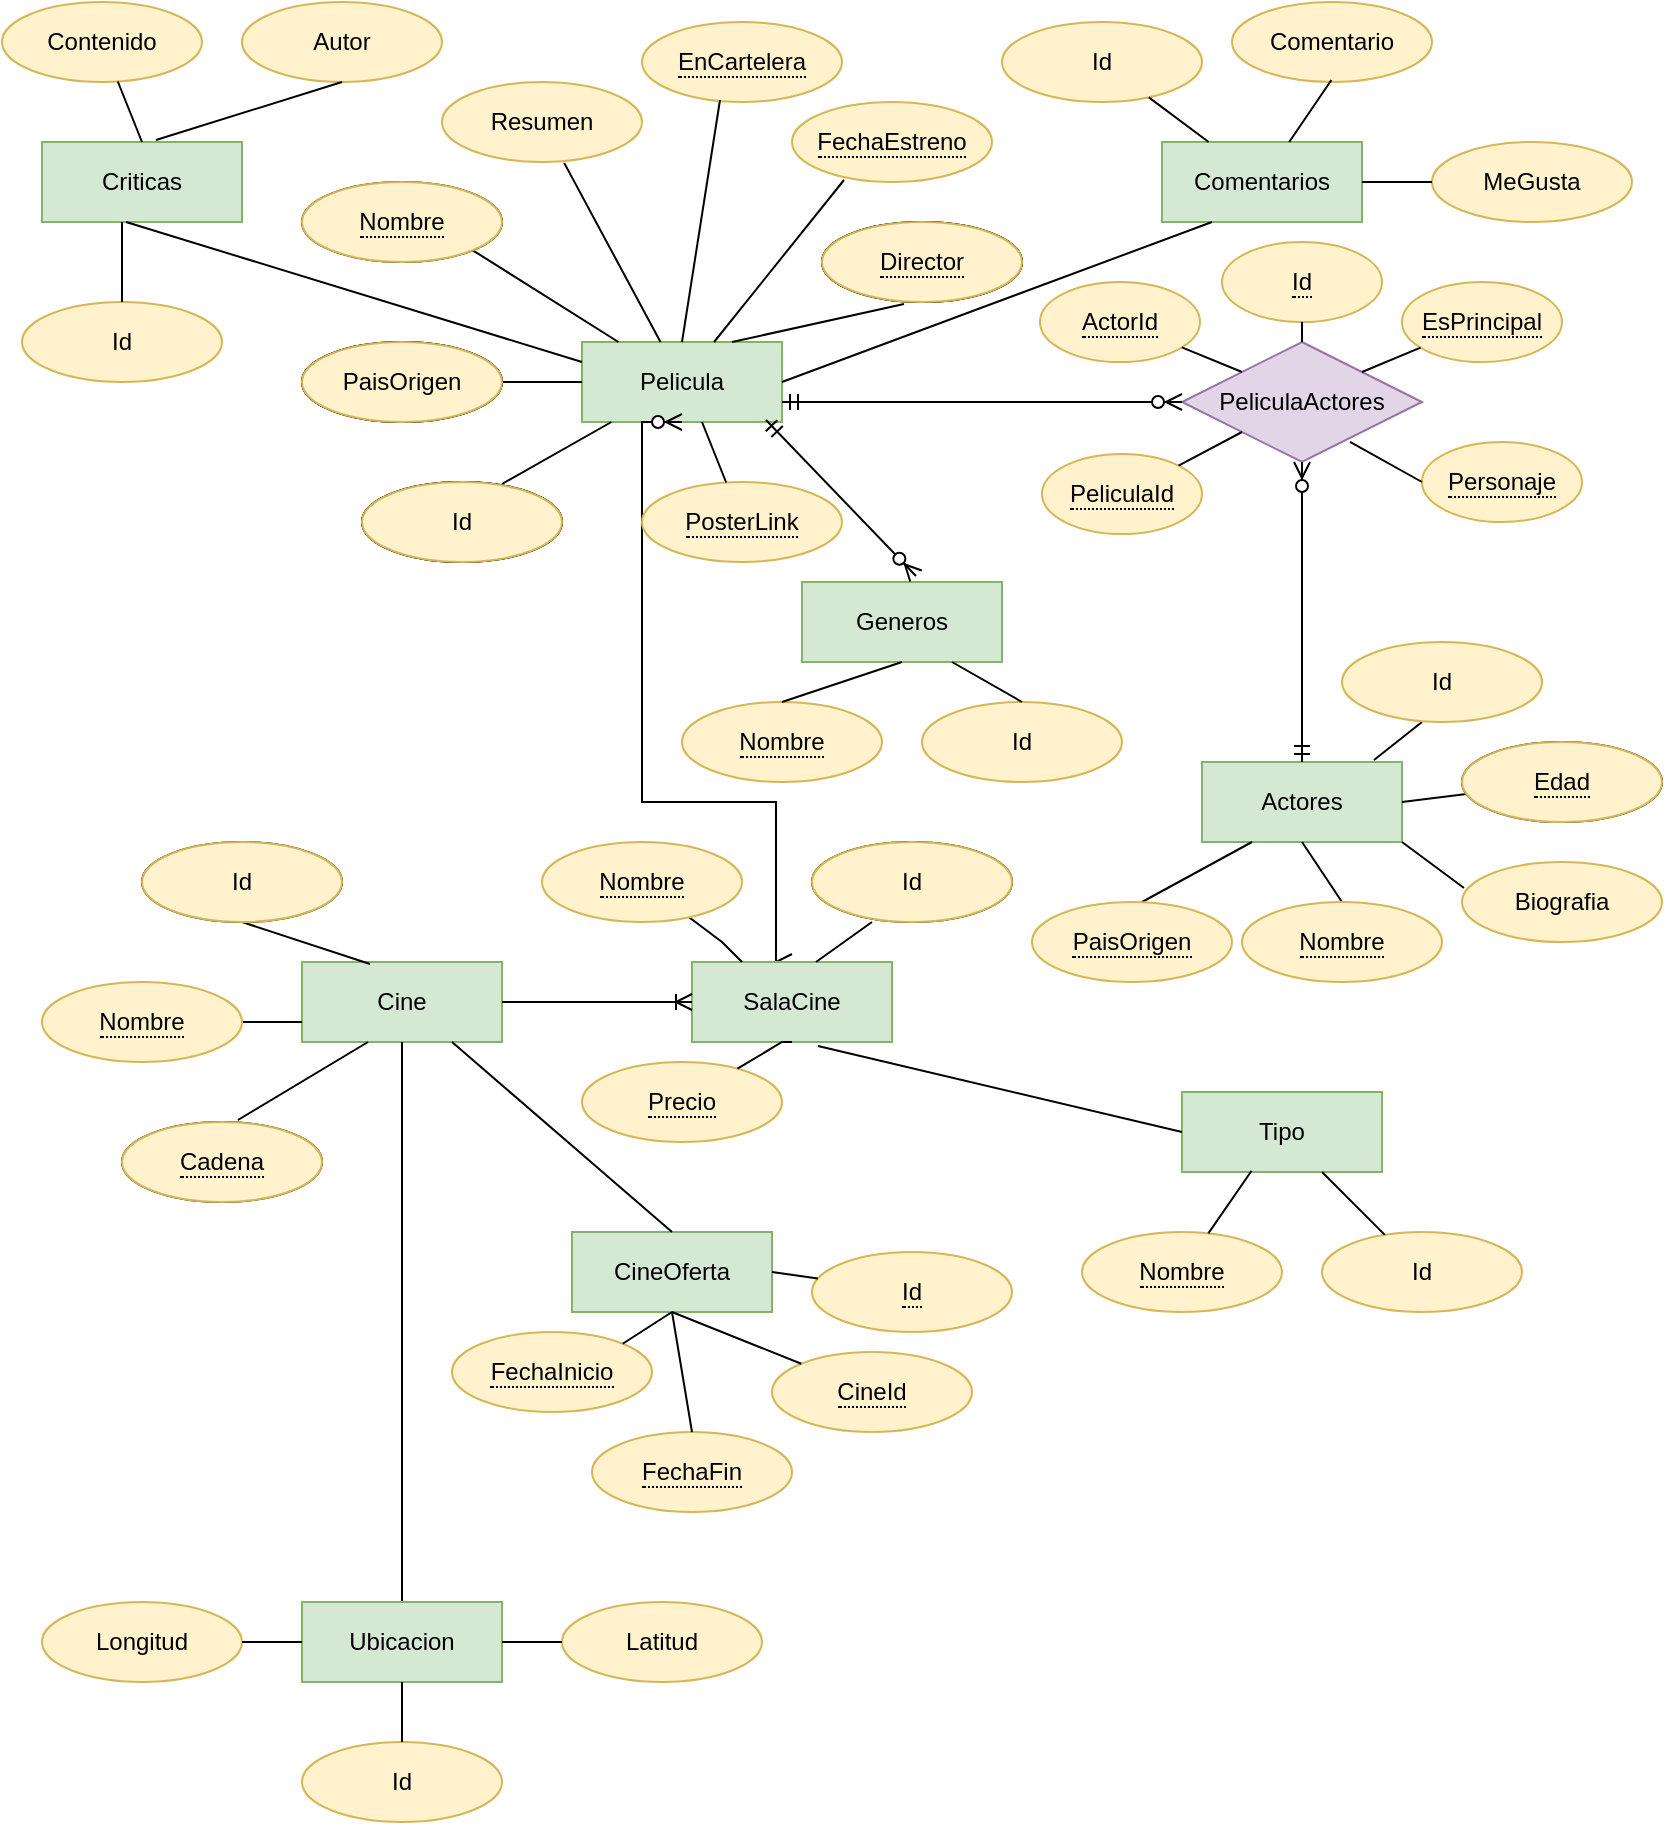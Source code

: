 <mxfile version="20.8.20" type="github">
  <diagram id="R2lEEEUBdFMjLlhIrx00" name="Page-1">
    <mxGraphModel dx="1057" dy="492" grid="1" gridSize="10" guides="1" tooltips="1" connect="1" arrows="1" fold="1" page="1" pageScale="1" pageWidth="850" pageHeight="1100" math="0" shadow="0" extFonts="Permanent Marker^https://fonts.googleapis.com/css?family=Permanent+Marker">
      <root>
        <mxCell id="0" />
        <mxCell id="1" parent="0" />
        <mxCell id="tJHlunaHGwE3_z8lCXSF-1" value="Pelicula" style="whiteSpace=wrap;html=1;align=center;fillColor=#d5e8d4;strokeColor=#82b366;" parent="1" vertex="1">
          <mxGeometry x="290" y="230" width="100" height="40" as="geometry" />
        </mxCell>
        <mxCell id="tJHlunaHGwE3_z8lCXSF-5" value="" style="endArrow=none;html=1;rounded=0;exitX=1;exitY=1;exitDx=0;exitDy=0;" parent="1" source="tJHlunaHGwE3_z8lCXSF-91" target="tJHlunaHGwE3_z8lCXSF-1" edge="1">
          <mxGeometry relative="1" as="geometry">
            <mxPoint x="270" y="190.0" as="sourcePoint" />
            <mxPoint x="610" y="280" as="targetPoint" />
          </mxGeometry>
        </mxCell>
        <mxCell id="tJHlunaHGwE3_z8lCXSF-7" value="" style="endArrow=none;html=1;rounded=0;exitX=0.26;exitY=0.975;exitDx=0;exitDy=0;exitPerimeter=0;" parent="1" source="tJHlunaHGwE3_z8lCXSF-92" target="tJHlunaHGwE3_z8lCXSF-1" edge="1">
          <mxGeometry relative="1" as="geometry">
            <mxPoint x="371" y="174" as="sourcePoint" />
            <mxPoint x="610" y="280" as="targetPoint" />
          </mxGeometry>
        </mxCell>
        <mxCell id="tJHlunaHGwE3_z8lCXSF-8" value="&lt;span style=&quot;border-bottom: 1px dotted&quot;&gt;Director&lt;/span&gt;" style="ellipse;whiteSpace=wrap;html=1;align=center;" parent="1" vertex="1">
          <mxGeometry x="410" y="170" width="100" height="40" as="geometry" />
        </mxCell>
        <mxCell id="tJHlunaHGwE3_z8lCXSF-9" value="" style="endArrow=none;html=1;rounded=0;exitX=0.41;exitY=1.025;exitDx=0;exitDy=0;exitPerimeter=0;entryX=0.75;entryY=0;entryDx=0;entryDy=0;" parent="1" source="tJHlunaHGwE3_z8lCXSF-8" target="tJHlunaHGwE3_z8lCXSF-1" edge="1">
          <mxGeometry relative="1" as="geometry">
            <mxPoint x="450" y="280" as="sourcePoint" />
            <mxPoint x="610" y="280" as="targetPoint" />
          </mxGeometry>
        </mxCell>
        <mxCell id="tJHlunaHGwE3_z8lCXSF-11" value="Actores" style="whiteSpace=wrap;html=1;align=center;fillColor=#d5e8d4;strokeColor=#82b366;" parent="1" vertex="1">
          <mxGeometry x="600" y="440" width="100" height="40" as="geometry" />
        </mxCell>
        <mxCell id="tJHlunaHGwE3_z8lCXSF-14" value="&lt;span style=&quot;border-bottom: 1px dotted&quot;&gt;Edad&lt;/span&gt;" style="ellipse;whiteSpace=wrap;html=1;align=center;" parent="1" vertex="1">
          <mxGeometry x="730" y="430" width="100" height="40" as="geometry" />
        </mxCell>
        <mxCell id="tJHlunaHGwE3_z8lCXSF-16" value="" style="endArrow=none;html=1;rounded=0;entryX=0.25;entryY=1;entryDx=0;entryDy=0;" parent="1" target="tJHlunaHGwE3_z8lCXSF-11" edge="1">
          <mxGeometry relative="1" as="geometry">
            <mxPoint x="570" y="510" as="sourcePoint" />
            <mxPoint x="660" y="440" as="targetPoint" />
          </mxGeometry>
        </mxCell>
        <mxCell id="tJHlunaHGwE3_z8lCXSF-17" value="" style="endArrow=none;html=1;rounded=0;exitX=1;exitY=0.5;exitDx=0;exitDy=0;" parent="1" source="tJHlunaHGwE3_z8lCXSF-11" target="tJHlunaHGwE3_z8lCXSF-97" edge="1">
          <mxGeometry relative="1" as="geometry">
            <mxPoint x="500" y="440" as="sourcePoint" />
            <mxPoint x="730" y="460" as="targetPoint" />
          </mxGeometry>
        </mxCell>
        <mxCell id="tJHlunaHGwE3_z8lCXSF-18" value="" style="endArrow=none;html=1;rounded=0;entryX=0.5;entryY=1;entryDx=0;entryDy=0;exitX=0.5;exitY=0;exitDx=0;exitDy=0;" parent="1" source="tJHlunaHGwE3_z8lCXSF-98" target="tJHlunaHGwE3_z8lCXSF-11" edge="1">
          <mxGeometry relative="1" as="geometry">
            <mxPoint x="670" y="510" as="sourcePoint" />
            <mxPoint x="660" y="440" as="targetPoint" />
          </mxGeometry>
        </mxCell>
        <mxCell id="tJHlunaHGwE3_z8lCXSF-19" value="PaisOrigen" style="ellipse;whiteSpace=wrap;html=1;align=center;" parent="1" vertex="1">
          <mxGeometry x="150" y="230" width="100" height="40" as="geometry" />
        </mxCell>
        <mxCell id="tJHlunaHGwE3_z8lCXSF-22" value="" style="endArrow=none;html=1;rounded=0;entryX=0;entryY=0.5;entryDx=0;entryDy=0;exitX=1;exitY=0.5;exitDx=0;exitDy=0;" parent="1" source="tJHlunaHGwE3_z8lCXSF-19" target="tJHlunaHGwE3_z8lCXSF-1" edge="1">
          <mxGeometry relative="1" as="geometry">
            <mxPoint x="450" y="280" as="sourcePoint" />
            <mxPoint x="610" y="280" as="targetPoint" />
          </mxGeometry>
        </mxCell>
        <mxCell id="tJHlunaHGwE3_z8lCXSF-23" value="Cine" style="whiteSpace=wrap;html=1;align=center;fillColor=#d5e8d4;strokeColor=#82b366;" parent="1" vertex="1">
          <mxGeometry x="150" y="540" width="100" height="40" as="geometry" />
        </mxCell>
        <mxCell id="tJHlunaHGwE3_z8lCXSF-24" value="" style="fontSize=12;html=1;endArrow=ERoneToMany;startArrow=ERzeroToMany;rounded=0;entryX=0.5;entryY=0;entryDx=0;entryDy=0;exitX=0.5;exitY=1;exitDx=0;exitDy=0;edgeStyle=orthogonalEdgeStyle;" parent="1" source="tJHlunaHGwE3_z8lCXSF-1" target="tJHlunaHGwE3_z8lCXSF-58" edge="1">
          <mxGeometry width="100" height="100" relative="1" as="geometry">
            <mxPoint x="400" y="270" as="sourcePoint" />
            <mxPoint x="560" y="310" as="targetPoint" />
            <Array as="points">
              <mxPoint x="320" y="270" />
              <mxPoint x="320" y="460" />
              <mxPoint x="387" y="460" />
            </Array>
          </mxGeometry>
        </mxCell>
        <mxCell id="tJHlunaHGwE3_z8lCXSF-25" value="&lt;span style=&quot;border-bottom: 1px dotted&quot;&gt;Nombre&lt;/span&gt;" style="ellipse;whiteSpace=wrap;html=1;align=center;fillColor=#fff2cc;strokeColor=#d6b656;" parent="1" vertex="1">
          <mxGeometry x="340" y="410" width="100" height="40" as="geometry" />
        </mxCell>
        <mxCell id="tJHlunaHGwE3_z8lCXSF-26" value="Generos" style="whiteSpace=wrap;html=1;align=center;fillColor=#d5e8d4;strokeColor=#82b366;" parent="1" vertex="1">
          <mxGeometry x="400" y="350" width="100" height="40" as="geometry" />
        </mxCell>
        <mxCell id="tJHlunaHGwE3_z8lCXSF-31" value="" style="endArrow=none;html=1;rounded=0;entryX=0.5;entryY=1;entryDx=0;entryDy=0;exitX=0.5;exitY=0;exitDx=0;exitDy=0;" parent="1" source="tJHlunaHGwE3_z8lCXSF-25" target="tJHlunaHGwE3_z8lCXSF-26" edge="1">
          <mxGeometry relative="1" as="geometry">
            <mxPoint x="475" y="430" as="sourcePoint" />
            <mxPoint x="635" y="430" as="targetPoint" />
          </mxGeometry>
        </mxCell>
        <mxCell id="tJHlunaHGwE3_z8lCXSF-37" value="Id" style="ellipse;whiteSpace=wrap;html=1;align=center;" parent="1" vertex="1">
          <mxGeometry x="180" y="300" width="100" height="40" as="geometry" />
        </mxCell>
        <mxCell id="tJHlunaHGwE3_z8lCXSF-43" value="" style="endArrow=none;html=1;rounded=0;exitX=0.7;exitY=0.025;exitDx=0;exitDy=0;exitPerimeter=0;" parent="1" source="tJHlunaHGwE3_z8lCXSF-37" target="tJHlunaHGwE3_z8lCXSF-1" edge="1">
          <mxGeometry relative="1" as="geometry">
            <mxPoint x="290" y="260" as="sourcePoint" />
            <mxPoint x="450" y="260" as="targetPoint" />
          </mxGeometry>
        </mxCell>
        <mxCell id="tJHlunaHGwE3_z8lCXSF-45" value="" style="endArrow=none;html=1;rounded=0;exitX=0.86;exitY=-0.025;exitDx=0;exitDy=0;exitPerimeter=0;" parent="1" source="tJHlunaHGwE3_z8lCXSF-11" edge="1">
          <mxGeometry relative="1" as="geometry">
            <mxPoint x="340" y="520" as="sourcePoint" />
            <mxPoint x="710" y="420" as="targetPoint" />
          </mxGeometry>
        </mxCell>
        <mxCell id="tJHlunaHGwE3_z8lCXSF-46" value="Id" style="ellipse;whiteSpace=wrap;html=1;align=center;fillColor=#fff2cc;strokeColor=#d6b656;" parent="1" vertex="1">
          <mxGeometry x="460" y="410" width="100" height="40" as="geometry" />
        </mxCell>
        <mxCell id="tJHlunaHGwE3_z8lCXSF-47" value="" style="endArrow=none;html=1;rounded=0;entryX=0.75;entryY=1;entryDx=0;entryDy=0;exitX=0.5;exitY=0;exitDx=0;exitDy=0;" parent="1" source="tJHlunaHGwE3_z8lCXSF-46" target="tJHlunaHGwE3_z8lCXSF-26" edge="1">
          <mxGeometry relative="1" as="geometry">
            <mxPoint x="570" y="540" as="sourcePoint" />
            <mxPoint x="615" y="510" as="targetPoint" />
          </mxGeometry>
        </mxCell>
        <mxCell id="tJHlunaHGwE3_z8lCXSF-48" value="Id" style="ellipse;whiteSpace=wrap;html=1;align=center;" parent="1" vertex="1">
          <mxGeometry x="70" y="480" width="100" height="40" as="geometry" />
        </mxCell>
        <mxCell id="tJHlunaHGwE3_z8lCXSF-49" value="" style="endArrow=none;html=1;rounded=0;exitX=0.5;exitY=1;exitDx=0;exitDy=0;entryX=0.34;entryY=0.025;entryDx=0;entryDy=0;entryPerimeter=0;" parent="1" source="tJHlunaHGwE3_z8lCXSF-48" target="tJHlunaHGwE3_z8lCXSF-23" edge="1">
          <mxGeometry relative="1" as="geometry">
            <mxPoint x="80" y="570" as="sourcePoint" />
            <mxPoint x="240" y="570" as="targetPoint" />
          </mxGeometry>
        </mxCell>
        <mxCell id="tJHlunaHGwE3_z8lCXSF-51" value="" style="endArrow=none;html=1;rounded=0;exitX=1;exitY=0.5;exitDx=0;exitDy=0;entryX=0;entryY=0.75;entryDx=0;entryDy=0;" parent="1" source="tJHlunaHGwE3_z8lCXSF-103" target="tJHlunaHGwE3_z8lCXSF-23" edge="1">
          <mxGeometry relative="1" as="geometry">
            <mxPoint x="120" y="570" as="sourcePoint" />
            <mxPoint x="194" y="551" as="targetPoint" />
          </mxGeometry>
        </mxCell>
        <mxCell id="tJHlunaHGwE3_z8lCXSF-52" value="&lt;span style=&quot;border-bottom: 1px dotted&quot;&gt;Cadena&lt;/span&gt;" style="ellipse;whiteSpace=wrap;html=1;align=center;" parent="1" vertex="1">
          <mxGeometry x="60" y="620" width="100" height="40" as="geometry" />
        </mxCell>
        <mxCell id="tJHlunaHGwE3_z8lCXSF-53" value="" style="endArrow=none;html=1;rounded=0;exitX=0.58;exitY=-0.025;exitDx=0;exitDy=0;entryX=0.33;entryY=1;entryDx=0;entryDy=0;entryPerimeter=0;exitPerimeter=0;" parent="1" source="tJHlunaHGwE3_z8lCXSF-52" target="tJHlunaHGwE3_z8lCXSF-23" edge="1">
          <mxGeometry relative="1" as="geometry">
            <mxPoint x="130" y="580" as="sourcePoint" />
            <mxPoint x="160" y="580" as="targetPoint" />
          </mxGeometry>
        </mxCell>
        <mxCell id="tJHlunaHGwE3_z8lCXSF-57" value="" style="endArrow=none;html=1;rounded=0;" parent="1" source="tJHlunaHGwE3_z8lCXSF-66" target="tJHlunaHGwE3_z8lCXSF-23" edge="1">
          <mxGeometry relative="1" as="geometry">
            <mxPoint x="228.334" y="510.011" as="sourcePoint" />
            <mxPoint x="193" y="480" as="targetPoint" />
          </mxGeometry>
        </mxCell>
        <mxCell id="tJHlunaHGwE3_z8lCXSF-58" value="SalaCine" style="whiteSpace=wrap;html=1;align=center;fillColor=#d5e8d4;strokeColor=#82b366;" parent="1" vertex="1">
          <mxGeometry x="345" y="540" width="100" height="40" as="geometry" />
        </mxCell>
        <mxCell id="tJHlunaHGwE3_z8lCXSF-59" value="" style="edgeStyle=entityRelationEdgeStyle;fontSize=12;html=1;endArrow=ERoneToMany;rounded=0;exitX=1;exitY=0.5;exitDx=0;exitDy=0;entryX=0;entryY=0.5;entryDx=0;entryDy=0;" parent="1" source="tJHlunaHGwE3_z8lCXSF-23" target="tJHlunaHGwE3_z8lCXSF-58" edge="1">
          <mxGeometry width="100" height="100" relative="1" as="geometry">
            <mxPoint x="350" y="510" as="sourcePoint" />
            <mxPoint x="450" y="410" as="targetPoint" />
          </mxGeometry>
        </mxCell>
        <mxCell id="tJHlunaHGwE3_z8lCXSF-61" value="Id" style="ellipse;whiteSpace=wrap;html=1;align=center;" parent="1" vertex="1">
          <mxGeometry x="405" y="480" width="100" height="40" as="geometry" />
        </mxCell>
        <mxCell id="tJHlunaHGwE3_z8lCXSF-63" value="" style="endArrow=none;html=1;rounded=0;entryX=0.25;entryY=0;entryDx=0;entryDy=0;" parent="1" source="tJHlunaHGwE3_z8lCXSF-101" target="tJHlunaHGwE3_z8lCXSF-58" edge="1">
          <mxGeometry relative="1" as="geometry">
            <mxPoint x="345" y="510" as="sourcePoint" />
            <mxPoint x="189" y="551" as="targetPoint" />
            <Array as="points">
              <mxPoint x="360" y="530" />
            </Array>
          </mxGeometry>
        </mxCell>
        <mxCell id="tJHlunaHGwE3_z8lCXSF-64" value="" style="endArrow=none;html=1;rounded=0;entryX=0.62;entryY=0;entryDx=0;entryDy=0;entryPerimeter=0;" parent="1" target="tJHlunaHGwE3_z8lCXSF-58" edge="1">
          <mxGeometry relative="1" as="geometry">
            <mxPoint x="435" y="520" as="sourcePoint" />
            <mxPoint x="380" y="550" as="targetPoint" />
          </mxGeometry>
        </mxCell>
        <mxCell id="tJHlunaHGwE3_z8lCXSF-66" value="Ubicacion" style="whiteSpace=wrap;html=1;align=center;fillColor=#d5e8d4;strokeColor=#82b366;" parent="1" vertex="1">
          <mxGeometry x="150" y="860" width="100" height="40" as="geometry" />
        </mxCell>
        <mxCell id="tJHlunaHGwE3_z8lCXSF-77" value="Latitud" style="ellipse;whiteSpace=wrap;html=1;align=center;fillColor=#fff2cc;strokeColor=#d6b656;" parent="1" vertex="1">
          <mxGeometry x="280" y="860" width="100" height="40" as="geometry" />
        </mxCell>
        <mxCell id="tJHlunaHGwE3_z8lCXSF-78" value="" style="endArrow=none;html=1;rounded=0;exitX=1;exitY=0.5;exitDx=0;exitDy=0;" parent="1" source="tJHlunaHGwE3_z8lCXSF-66" target="tJHlunaHGwE3_z8lCXSF-77" edge="1">
          <mxGeometry relative="1" as="geometry">
            <mxPoint x="226" y="910" as="sourcePoint" />
            <mxPoint x="277.84" y="934.686" as="targetPoint" />
          </mxGeometry>
        </mxCell>
        <mxCell id="tJHlunaHGwE3_z8lCXSF-83" value="&lt;span style=&quot;border-bottom: 1px dotted&quot;&gt;Nombre&lt;/span&gt;" style="ellipse;whiteSpace=wrap;html=1;align=center;" parent="1" vertex="1">
          <mxGeometry x="150" y="150" width="100" height="40" as="geometry" />
        </mxCell>
        <mxCell id="tJHlunaHGwE3_z8lCXSF-87" value="PaisOrigen" style="ellipse;whiteSpace=wrap;html=1;align=center;" parent="1" vertex="1">
          <mxGeometry x="150" y="230" width="100" height="40" as="geometry" />
        </mxCell>
        <mxCell id="tJHlunaHGwE3_z8lCXSF-88" value="Id" style="ellipse;whiteSpace=wrap;html=1;align=center;" parent="1" vertex="1">
          <mxGeometry x="180" y="300" width="100" height="40" as="geometry" />
        </mxCell>
        <mxCell id="tJHlunaHGwE3_z8lCXSF-89" value="&lt;span style=&quot;border-bottom: 1px dotted&quot;&gt;Director&lt;/span&gt;" style="ellipse;whiteSpace=wrap;html=1;align=center;" parent="1" vertex="1">
          <mxGeometry x="410" y="170" width="100" height="40" as="geometry" />
        </mxCell>
        <mxCell id="tJHlunaHGwE3_z8lCXSF-91" value="&lt;span style=&quot;border-bottom: 1px dotted&quot;&gt;Nombre&lt;/span&gt;" style="ellipse;whiteSpace=wrap;html=1;align=center;fillColor=#fff2cc;strokeColor=#d6b656;" parent="1" vertex="1">
          <mxGeometry x="150" y="150" width="100" height="40" as="geometry" />
        </mxCell>
        <mxCell id="tJHlunaHGwE3_z8lCXSF-92" value="&lt;span style=&quot;border-bottom: 1px dotted&quot;&gt;FechaEstreno&lt;/span&gt;" style="ellipse;whiteSpace=wrap;html=1;align=center;fillColor=#fff2cc;strokeColor=#d6b656;" parent="1" vertex="1">
          <mxGeometry x="395" y="110" width="100" height="40" as="geometry" />
        </mxCell>
        <mxCell id="tJHlunaHGwE3_z8lCXSF-93" value="PaisOrigen" style="ellipse;whiteSpace=wrap;html=1;align=center;fillColor=#fff2cc;strokeColor=#d6b656;" parent="1" vertex="1">
          <mxGeometry x="150" y="230" width="100" height="40" as="geometry" />
        </mxCell>
        <mxCell id="tJHlunaHGwE3_z8lCXSF-94" value="Id" style="ellipse;whiteSpace=wrap;html=1;align=center;fillColor=#fff2cc;strokeColor=#d6b656;" parent="1" vertex="1">
          <mxGeometry x="180" y="300" width="100" height="40" as="geometry" />
        </mxCell>
        <mxCell id="tJHlunaHGwE3_z8lCXSF-95" value="&lt;span style=&quot;border-bottom: 1px dotted&quot;&gt;Director&lt;/span&gt;" style="ellipse;whiteSpace=wrap;html=1;align=center;fillColor=#fff2cc;strokeColor=#d6b656;" parent="1" vertex="1">
          <mxGeometry x="410" y="170" width="100" height="40" as="geometry" />
        </mxCell>
        <mxCell id="tJHlunaHGwE3_z8lCXSF-96" value="Id" style="ellipse;whiteSpace=wrap;html=1;align=center;fillColor=#fff2cc;strokeColor=#d6b656;" parent="1" vertex="1">
          <mxGeometry x="670" y="380" width="100" height="40" as="geometry" />
        </mxCell>
        <mxCell id="tJHlunaHGwE3_z8lCXSF-97" value="&lt;span style=&quot;border-bottom: 1px dotted&quot;&gt;Edad&lt;/span&gt;" style="ellipse;whiteSpace=wrap;html=1;align=center;fillColor=#fff2cc;strokeColor=#d6b656;" parent="1" vertex="1">
          <mxGeometry x="730" y="430" width="100" height="40" as="geometry" />
        </mxCell>
        <mxCell id="tJHlunaHGwE3_z8lCXSF-98" value="&lt;span style=&quot;border-bottom: 1px dotted&quot;&gt;Nombre&lt;/span&gt;" style="ellipse;whiteSpace=wrap;html=1;align=center;fillColor=#fff2cc;strokeColor=#d6b656;" parent="1" vertex="1">
          <mxGeometry x="620" y="510" width="100" height="40" as="geometry" />
        </mxCell>
        <mxCell id="tJHlunaHGwE3_z8lCXSF-99" value="&lt;span style=&quot;border-bottom: 1px dotted&quot;&gt;PaisOrigen&lt;/span&gt;" style="ellipse;whiteSpace=wrap;html=1;align=center;fillColor=#fff2cc;strokeColor=#d6b656;" parent="1" vertex="1">
          <mxGeometry x="515" y="510" width="100" height="40" as="geometry" />
        </mxCell>
        <mxCell id="tJHlunaHGwE3_z8lCXSF-100" value="Id" style="ellipse;whiteSpace=wrap;html=1;align=center;fillColor=#fff2cc;strokeColor=#d6b656;" parent="1" vertex="1">
          <mxGeometry x="405" y="480" width="100" height="40" as="geometry" />
        </mxCell>
        <mxCell id="tJHlunaHGwE3_z8lCXSF-101" value="&lt;span style=&quot;border-bottom: 1px dotted&quot;&gt;Nombre&lt;/span&gt;" style="ellipse;whiteSpace=wrap;html=1;align=center;fillColor=#fff2cc;strokeColor=#d6b656;" parent="1" vertex="1">
          <mxGeometry x="270" y="480" width="100" height="40" as="geometry" />
        </mxCell>
        <mxCell id="tJHlunaHGwE3_z8lCXSF-102" value="Id" style="ellipse;whiteSpace=wrap;html=1;align=center;fillColor=#fff2cc;strokeColor=#d6b656;" parent="1" vertex="1">
          <mxGeometry x="70" y="480" width="100" height="40" as="geometry" />
        </mxCell>
        <mxCell id="tJHlunaHGwE3_z8lCXSF-103" value="&lt;span style=&quot;border-bottom: 1px dotted&quot;&gt;Nombre&lt;/span&gt;" style="ellipse;whiteSpace=wrap;html=1;align=center;fillColor=#fff2cc;strokeColor=#d6b656;" parent="1" vertex="1">
          <mxGeometry x="20" y="550" width="100" height="40" as="geometry" />
        </mxCell>
        <mxCell id="tJHlunaHGwE3_z8lCXSF-104" value="&lt;span style=&quot;border-bottom: 1px dotted&quot;&gt;Cadena&lt;/span&gt;" style="ellipse;whiteSpace=wrap;html=1;align=center;fillColor=#fff2cc;strokeColor=#d6b656;" parent="1" vertex="1">
          <mxGeometry x="60" y="620" width="100" height="40" as="geometry" />
        </mxCell>
        <mxCell id="tJHlunaHGwE3_z8lCXSF-105" value="Longitud" style="ellipse;whiteSpace=wrap;html=1;align=center;fillColor=#fff2cc;strokeColor=#d6b656;" parent="1" vertex="1">
          <mxGeometry x="20" y="860" width="100" height="40" as="geometry" />
        </mxCell>
        <mxCell id="tJHlunaHGwE3_z8lCXSF-106" value="Id" style="ellipse;whiteSpace=wrap;html=1;align=center;fillColor=#fff2cc;strokeColor=#d6b656;" parent="1" vertex="1">
          <mxGeometry x="150" y="930" width="100" height="40" as="geometry" />
        </mxCell>
        <mxCell id="tJHlunaHGwE3_z8lCXSF-108" value="Comentarios" style="whiteSpace=wrap;html=1;align=center;fillColor=#d5e8d4;strokeColor=#82b366;" parent="1" vertex="1">
          <mxGeometry x="580" y="130" width="100" height="40" as="geometry" />
        </mxCell>
        <mxCell id="tJHlunaHGwE3_z8lCXSF-109" value="" style="endArrow=none;html=1;rounded=0;exitX=1;exitY=0.5;exitDx=0;exitDy=0;entryX=0.25;entryY=1;entryDx=0;entryDy=0;" parent="1" source="tJHlunaHGwE3_z8lCXSF-1" target="tJHlunaHGwE3_z8lCXSF-108" edge="1">
          <mxGeometry relative="1" as="geometry">
            <mxPoint x="350" y="310" as="sourcePoint" />
            <mxPoint x="510" y="310" as="targetPoint" />
          </mxGeometry>
        </mxCell>
        <mxCell id="tJHlunaHGwE3_z8lCXSF-110" value="Id" style="ellipse;whiteSpace=wrap;html=1;align=center;fillColor=#fff2cc;strokeColor=#d6b656;" parent="1" vertex="1">
          <mxGeometry x="500" y="70" width="100" height="40" as="geometry" />
        </mxCell>
        <mxCell id="tJHlunaHGwE3_z8lCXSF-111" value="" style="endArrow=none;html=1;rounded=0;" parent="1" source="tJHlunaHGwE3_z8lCXSF-110" target="tJHlunaHGwE3_z8lCXSF-108" edge="1">
          <mxGeometry relative="1" as="geometry">
            <mxPoint x="350" y="310" as="sourcePoint" />
            <mxPoint x="510" y="310" as="targetPoint" />
          </mxGeometry>
        </mxCell>
        <mxCell id="tJHlunaHGwE3_z8lCXSF-112" value="Comentario" style="ellipse;whiteSpace=wrap;html=1;align=center;fillColor=#fff2cc;strokeColor=#d6b656;" parent="1" vertex="1">
          <mxGeometry x="615" y="60" width="100" height="40" as="geometry" />
        </mxCell>
        <mxCell id="tJHlunaHGwE3_z8lCXSF-113" value="" style="endArrow=none;html=1;rounded=0;" parent="1" source="tJHlunaHGwE3_z8lCXSF-108" edge="1">
          <mxGeometry relative="1" as="geometry">
            <mxPoint x="610.0" y="130" as="sourcePoint" />
            <mxPoint x="664.706" y="99.0" as="targetPoint" />
          </mxGeometry>
        </mxCell>
        <mxCell id="tJHlunaHGwE3_z8lCXSF-114" value="MeGusta" style="ellipse;whiteSpace=wrap;html=1;align=center;fillColor=#fff2cc;strokeColor=#d6b656;" parent="1" vertex="1">
          <mxGeometry x="715" y="130" width="100" height="40" as="geometry" />
        </mxCell>
        <mxCell id="tJHlunaHGwE3_z8lCXSF-115" value="" style="endArrow=none;html=1;rounded=0;entryX=0;entryY=0.5;entryDx=0;entryDy=0;" parent="1" target="tJHlunaHGwE3_z8lCXSF-114" edge="1">
          <mxGeometry relative="1" as="geometry">
            <mxPoint x="680" y="150" as="sourcePoint" />
            <mxPoint x="674.706" y="109.0" as="targetPoint" />
          </mxGeometry>
        </mxCell>
        <mxCell id="tJHlunaHGwE3_z8lCXSF-116" value="Tipo" style="whiteSpace=wrap;html=1;align=center;fillColor=#d5e8d4;strokeColor=#82b366;" parent="1" vertex="1">
          <mxGeometry x="590" y="605" width="100" height="40" as="geometry" />
        </mxCell>
        <mxCell id="tJHlunaHGwE3_z8lCXSF-117" value="&lt;span style=&quot;border-bottom: 1px dotted&quot;&gt;Nombre&lt;/span&gt;" style="ellipse;whiteSpace=wrap;html=1;align=center;fillColor=#fff2cc;strokeColor=#d6b656;" parent="1" vertex="1">
          <mxGeometry x="540" y="675" width="100" height="40" as="geometry" />
        </mxCell>
        <mxCell id="tJHlunaHGwE3_z8lCXSF-118" value="Id" style="ellipse;whiteSpace=wrap;html=1;align=center;fillColor=#fff2cc;strokeColor=#d6b656;" parent="1" vertex="1">
          <mxGeometry x="660" y="675" width="100" height="40" as="geometry" />
        </mxCell>
        <mxCell id="tJHlunaHGwE3_z8lCXSF-119" value="" style="endArrow=none;html=1;rounded=0;entryX=0.348;entryY=0.984;entryDx=0;entryDy=0;entryPerimeter=0;" parent="1" source="tJHlunaHGwE3_z8lCXSF-117" target="tJHlunaHGwE3_z8lCXSF-116" edge="1">
          <mxGeometry relative="1" as="geometry">
            <mxPoint x="420" y="595" as="sourcePoint" />
            <mxPoint x="580" y="595" as="targetPoint" />
          </mxGeometry>
        </mxCell>
        <mxCell id="tJHlunaHGwE3_z8lCXSF-120" value="" style="endArrow=none;html=1;rounded=0;" parent="1" source="tJHlunaHGwE3_z8lCXSF-118" target="tJHlunaHGwE3_z8lCXSF-116" edge="1">
          <mxGeometry relative="1" as="geometry">
            <mxPoint x="420" y="595" as="sourcePoint" />
            <mxPoint x="580" y="595" as="targetPoint" />
          </mxGeometry>
        </mxCell>
        <mxCell id="tJHlunaHGwE3_z8lCXSF-121" value="Resumen" style="ellipse;whiteSpace=wrap;html=1;align=center;fillColor=#fff2cc;strokeColor=#d6b656;" parent="1" vertex="1">
          <mxGeometry x="220" y="100" width="100" height="40" as="geometry" />
        </mxCell>
        <mxCell id="tJHlunaHGwE3_z8lCXSF-122" value="" style="endArrow=none;html=1;rounded=0;entryX=0.611;entryY=1.011;entryDx=0;entryDy=0;entryPerimeter=0;" parent="1" source="tJHlunaHGwE3_z8lCXSF-1" target="tJHlunaHGwE3_z8lCXSF-121" edge="1">
          <mxGeometry relative="1" as="geometry">
            <mxPoint x="350" y="200" as="sourcePoint" />
            <mxPoint x="510" y="200" as="targetPoint" />
          </mxGeometry>
        </mxCell>
        <mxCell id="tJHlunaHGwE3_z8lCXSF-123" value="Biografia" style="ellipse;whiteSpace=wrap;html=1;align=center;fillColor=#fff2cc;strokeColor=#d6b656;" parent="1" vertex="1">
          <mxGeometry x="730" y="490" width="100" height="40" as="geometry" />
        </mxCell>
        <mxCell id="mtr05lMuGRQ83ZZ1pHc--1" value="&lt;span style=&quot;border-bottom: 1px dotted&quot;&gt;PosterLink&lt;/span&gt;" style="ellipse;whiteSpace=wrap;html=1;align=center;fillColor=#fff2cc;strokeColor=#d6b656;" parent="1" vertex="1">
          <mxGeometry x="320" y="300" width="100" height="40" as="geometry" />
        </mxCell>
        <mxCell id="mtr05lMuGRQ83ZZ1pHc--2" value="" style="endArrow=none;html=1;rounded=0;" parent="1" target="mtr05lMuGRQ83ZZ1pHc--1" edge="1">
          <mxGeometry relative="1" as="geometry">
            <mxPoint x="350" y="270" as="sourcePoint" />
            <mxPoint x="500" y="240" as="targetPoint" />
          </mxGeometry>
        </mxCell>
        <mxCell id="iW_pZbnp_ivnEEt0ShDb-1" value="Criticas" style="whiteSpace=wrap;html=1;align=center;fillColor=#d5e8d4;strokeColor=#82b366;" parent="1" vertex="1">
          <mxGeometry x="20" y="130" width="100" height="40" as="geometry" />
        </mxCell>
        <mxCell id="iW_pZbnp_ivnEEt0ShDb-2" value="" style="endArrow=none;html=1;rounded=0;exitX=0.42;exitY=1;exitDx=0;exitDy=0;entryX=0;entryY=0.25;entryDx=0;entryDy=0;exitPerimeter=0;" parent="1" source="iW_pZbnp_ivnEEt0ShDb-1" target="tJHlunaHGwE3_z8lCXSF-1" edge="1">
          <mxGeometry relative="1" as="geometry">
            <mxPoint x="245.355" y="194.142" as="sourcePoint" />
            <mxPoint x="318.221" y="240" as="targetPoint" />
          </mxGeometry>
        </mxCell>
        <mxCell id="iW_pZbnp_ivnEEt0ShDb-3" value="Contenido" style="ellipse;whiteSpace=wrap;html=1;align=center;fillColor=#fff2cc;strokeColor=#d6b656;" parent="1" vertex="1">
          <mxGeometry y="60" width="100" height="40" as="geometry" />
        </mxCell>
        <mxCell id="iW_pZbnp_ivnEEt0ShDb-4" value="Autor" style="ellipse;whiteSpace=wrap;html=1;align=center;fillColor=#fff2cc;strokeColor=#d6b656;" parent="1" vertex="1">
          <mxGeometry x="120" y="60" width="100" height="40" as="geometry" />
        </mxCell>
        <mxCell id="Wgol9Mu29P_vfPn5DOQJ-2" value="" style="endArrow=none;html=1;rounded=0;exitX=1;exitY=0.5;exitDx=0;exitDy=0;" parent="1" source="tJHlunaHGwE3_z8lCXSF-105" target="tJHlunaHGwE3_z8lCXSF-66" edge="1">
          <mxGeometry relative="1" as="geometry">
            <mxPoint x="260" y="890" as="sourcePoint" />
            <mxPoint x="290" y="890" as="targetPoint" />
          </mxGeometry>
        </mxCell>
        <mxCell id="Wgol9Mu29P_vfPn5DOQJ-4" value="" style="endArrow=none;html=1;rounded=0;exitX=0.5;exitY=1;exitDx=0;exitDy=0;entryX=0.5;entryY=0;entryDx=0;entryDy=0;" parent="1" source="tJHlunaHGwE3_z8lCXSF-66" target="tJHlunaHGwE3_z8lCXSF-106" edge="1">
          <mxGeometry relative="1" as="geometry">
            <mxPoint x="260" y="890" as="sourcePoint" />
            <mxPoint x="290" y="890" as="targetPoint" />
          </mxGeometry>
        </mxCell>
        <mxCell id="Wgol9Mu29P_vfPn5DOQJ-5" value="" style="endArrow=none;html=1;rounded=0;exitX=0.57;exitY=-0.025;exitDx=0;exitDy=0;exitPerimeter=0;entryX=0.5;entryY=1;entryDx=0;entryDy=0;" parent="1" source="iW_pZbnp_ivnEEt0ShDb-1" target="iW_pZbnp_ivnEEt0ShDb-4" edge="1">
          <mxGeometry relative="1" as="geometry">
            <mxPoint x="653.61" y="140" as="sourcePoint" />
            <mxPoint x="674.706" y="109.0" as="targetPoint" />
          </mxGeometry>
        </mxCell>
        <mxCell id="Wgol9Mu29P_vfPn5DOQJ-6" value="" style="endArrow=none;html=1;rounded=0;exitX=0.5;exitY=0;exitDx=0;exitDy=0;" parent="1" source="iW_pZbnp_ivnEEt0ShDb-1" target="iW_pZbnp_ivnEEt0ShDb-3" edge="1">
          <mxGeometry relative="1" as="geometry">
            <mxPoint x="87" y="139" as="sourcePoint" />
            <mxPoint x="180" y="110" as="targetPoint" />
          </mxGeometry>
        </mxCell>
        <mxCell id="Wgol9Mu29P_vfPn5DOQJ-7" value="Id" style="ellipse;whiteSpace=wrap;html=1;align=center;fillColor=#fff2cc;strokeColor=#d6b656;" parent="1" vertex="1">
          <mxGeometry x="10" y="210" width="100" height="40" as="geometry" />
        </mxCell>
        <mxCell id="Wgol9Mu29P_vfPn5DOQJ-8" value="" style="endArrow=none;html=1;rounded=0;" parent="1" target="Wgol9Mu29P_vfPn5DOQJ-7" edge="1">
          <mxGeometry relative="1" as="geometry">
            <mxPoint x="60" y="170" as="sourcePoint" />
            <mxPoint x="318.221" y="240" as="targetPoint" />
          </mxGeometry>
        </mxCell>
        <mxCell id="Wgol9Mu29P_vfPn5DOQJ-9" value="CineOferta" style="whiteSpace=wrap;html=1;align=center;fillColor=#d5e8d4;strokeColor=#82b366;" parent="1" vertex="1">
          <mxGeometry x="285" y="675" width="100" height="40" as="geometry" />
        </mxCell>
        <mxCell id="Wgol9Mu29P_vfPn5DOQJ-11" value="" style="endArrow=none;html=1;rounded=0;entryX=0.75;entryY=1;entryDx=0;entryDy=0;exitX=0.5;exitY=0;exitDx=0;exitDy=0;" parent="1" source="Wgol9Mu29P_vfPn5DOQJ-9" target="tJHlunaHGwE3_z8lCXSF-23" edge="1">
          <mxGeometry relative="1" as="geometry">
            <mxPoint x="210" y="675" as="sourcePoint" />
            <mxPoint x="210" y="480" as="targetPoint" />
          </mxGeometry>
        </mxCell>
        <mxCell id="Wgol9Mu29P_vfPn5DOQJ-12" value="&lt;span style=&quot;border-bottom: 1px dotted&quot;&gt;Id&lt;/span&gt;" style="ellipse;whiteSpace=wrap;html=1;align=center;fillColor=#fff2cc;strokeColor=#d6b656;" parent="1" vertex="1">
          <mxGeometry x="405" y="685" width="100" height="40" as="geometry" />
        </mxCell>
        <mxCell id="Wgol9Mu29P_vfPn5DOQJ-13" value="&lt;span style=&quot;border-bottom: 1px dotted&quot;&gt;CineId&lt;/span&gt;" style="ellipse;whiteSpace=wrap;html=1;align=center;fillColor=#fff2cc;strokeColor=#d6b656;" parent="1" vertex="1">
          <mxGeometry x="385" y="735" width="100" height="40" as="geometry" />
        </mxCell>
        <mxCell id="Wgol9Mu29P_vfPn5DOQJ-14" value="" style="endArrow=none;html=1;rounded=0;exitX=0.5;exitY=1;exitDx=0;exitDy=0;entryX=0;entryY=0;entryDx=0;entryDy=0;" parent="1" source="Wgol9Mu29P_vfPn5DOQJ-9" target="Wgol9Mu29P_vfPn5DOQJ-13" edge="1">
          <mxGeometry relative="1" as="geometry">
            <mxPoint x="285" y="860" as="sourcePoint" />
            <mxPoint x="335" y="755" as="targetPoint" />
          </mxGeometry>
        </mxCell>
        <mxCell id="Wgol9Mu29P_vfPn5DOQJ-16" value="&lt;span style=&quot;border-bottom: 1px dotted&quot;&gt;FechaInicio&lt;/span&gt;" style="ellipse;whiteSpace=wrap;html=1;align=center;fillColor=#fff2cc;strokeColor=#d6b656;" parent="1" vertex="1">
          <mxGeometry x="225" y="725" width="100" height="40" as="geometry" />
        </mxCell>
        <mxCell id="Wgol9Mu29P_vfPn5DOQJ-17" value="&lt;span style=&quot;border-bottom: 1px dotted&quot;&gt;FechaFin&lt;/span&gt;" style="ellipse;whiteSpace=wrap;html=1;align=center;fillColor=#fff2cc;strokeColor=#d6b656;" parent="1" vertex="1">
          <mxGeometry x="295" y="775" width="100" height="40" as="geometry" />
        </mxCell>
        <mxCell id="Wgol9Mu29P_vfPn5DOQJ-18" value="" style="endArrow=none;html=1;rounded=0;exitX=0.5;exitY=1;exitDx=0;exitDy=0;entryX=0.5;entryY=0;entryDx=0;entryDy=0;" parent="1" source="Wgol9Mu29P_vfPn5DOQJ-9" target="Wgol9Mu29P_vfPn5DOQJ-17" edge="1">
          <mxGeometry relative="1" as="geometry">
            <mxPoint x="345" y="725" as="sourcePoint" />
            <mxPoint x="409.645" y="750.858" as="targetPoint" />
          </mxGeometry>
        </mxCell>
        <mxCell id="Wgol9Mu29P_vfPn5DOQJ-19" value="" style="endArrow=none;html=1;rounded=0;entryX=1;entryY=0;entryDx=0;entryDy=0;" parent="1" target="Wgol9Mu29P_vfPn5DOQJ-16" edge="1">
          <mxGeometry relative="1" as="geometry">
            <mxPoint x="335" y="715" as="sourcePoint" />
            <mxPoint x="355" y="785" as="targetPoint" />
          </mxGeometry>
        </mxCell>
        <mxCell id="Wgol9Mu29P_vfPn5DOQJ-20" value="" style="endArrow=none;html=1;rounded=0;exitX=1;exitY=0.5;exitDx=0;exitDy=0;" parent="1" source="Wgol9Mu29P_vfPn5DOQJ-9" target="Wgol9Mu29P_vfPn5DOQJ-12" edge="1">
          <mxGeometry relative="1" as="geometry">
            <mxPoint x="345" y="725" as="sourcePoint" />
            <mxPoint x="409.645" y="750.858" as="targetPoint" />
          </mxGeometry>
        </mxCell>
        <mxCell id="Wgol9Mu29P_vfPn5DOQJ-21" value="" style="fontSize=12;html=1;endArrow=ERzeroToMany;startArrow=ERmandOne;rounded=0;exitX=0.92;exitY=0.975;exitDx=0;exitDy=0;exitPerimeter=0;entryX=0.57;entryY=-0.075;entryDx=0;entryDy=0;entryPerimeter=0;" parent="1" source="tJHlunaHGwE3_z8lCXSF-1" target="tJHlunaHGwE3_z8lCXSF-26" edge="1">
          <mxGeometry width="100" height="100" relative="1" as="geometry">
            <mxPoint x="280" y="390" as="sourcePoint" />
            <mxPoint x="380" y="290" as="targetPoint" />
          </mxGeometry>
        </mxCell>
        <mxCell id="Wgol9Mu29P_vfPn5DOQJ-22" value="PeliculaActores" style="shape=rhombus;perimeter=rhombusPerimeter;whiteSpace=wrap;html=1;align=center;fillColor=#e1d5e7;strokeColor=#9673a6;" parent="1" vertex="1">
          <mxGeometry x="590" y="230" width="120" height="60" as="geometry" />
        </mxCell>
        <mxCell id="Wgol9Mu29P_vfPn5DOQJ-23" value="" style="fontSize=12;html=1;endArrow=ERzeroToMany;startArrow=ERmandOne;rounded=0;exitX=1;exitY=0.75;exitDx=0;exitDy=0;" parent="1" source="tJHlunaHGwE3_z8lCXSF-1" target="Wgol9Mu29P_vfPn5DOQJ-22" edge="1">
          <mxGeometry width="100" height="100" relative="1" as="geometry">
            <mxPoint x="280" y="290" as="sourcePoint" />
            <mxPoint x="380" y="190" as="targetPoint" />
          </mxGeometry>
        </mxCell>
        <mxCell id="Wgol9Mu29P_vfPn5DOQJ-24" value="" style="fontSize=12;html=1;endArrow=ERzeroToMany;startArrow=ERmandOne;rounded=0;exitX=0.5;exitY=0;exitDx=0;exitDy=0;entryX=0.5;entryY=1;entryDx=0;entryDy=0;" parent="1" source="tJHlunaHGwE3_z8lCXSF-11" target="Wgol9Mu29P_vfPn5DOQJ-22" edge="1">
          <mxGeometry width="100" height="100" relative="1" as="geometry">
            <mxPoint x="280" y="290" as="sourcePoint" />
            <mxPoint x="380" y="190" as="targetPoint" />
          </mxGeometry>
        </mxCell>
        <mxCell id="Wgol9Mu29P_vfPn5DOQJ-25" value="&lt;span style=&quot;border-bottom: 1px dotted&quot;&gt;PeliculaId&lt;/span&gt;" style="ellipse;whiteSpace=wrap;html=1;align=center;fillColor=#fff2cc;strokeColor=#d6b656;" parent="1" vertex="1">
          <mxGeometry x="520" y="286" width="80" height="40" as="geometry" />
        </mxCell>
        <mxCell id="Wgol9Mu29P_vfPn5DOQJ-26" value="&lt;span style=&quot;border-bottom: 1px dotted&quot;&gt;ActorId&lt;/span&gt;" style="ellipse;whiteSpace=wrap;html=1;align=center;fillColor=#fff2cc;strokeColor=#d6b656;" parent="1" vertex="1">
          <mxGeometry x="519" y="200" width="80" height="40" as="geometry" />
        </mxCell>
        <mxCell id="Wgol9Mu29P_vfPn5DOQJ-28" value="" style="endArrow=none;html=1;rounded=0;entryX=1;entryY=1;entryDx=0;entryDy=0;exitX=0.01;exitY=0.325;exitDx=0;exitDy=0;exitPerimeter=0;" parent="1" source="tJHlunaHGwE3_z8lCXSF-123" target="tJHlunaHGwE3_z8lCXSF-11" edge="1">
          <mxGeometry relative="1" as="geometry">
            <mxPoint x="680" y="520" as="sourcePoint" />
            <mxPoint x="660" y="490" as="targetPoint" />
          </mxGeometry>
        </mxCell>
        <mxCell id="Wgol9Mu29P_vfPn5DOQJ-31" value="" style="endArrow=none;html=1;rounded=0;exitX=1;exitY=0;exitDx=0;exitDy=0;entryX=0;entryY=1;entryDx=0;entryDy=0;" parent="1" source="Wgol9Mu29P_vfPn5DOQJ-25" target="Wgol9Mu29P_vfPn5DOQJ-22" edge="1">
          <mxGeometry relative="1" as="geometry">
            <mxPoint x="696" y="449" as="sourcePoint" />
            <mxPoint x="720" y="430" as="targetPoint" />
          </mxGeometry>
        </mxCell>
        <mxCell id="Wgol9Mu29P_vfPn5DOQJ-34" value="" style="endArrow=none;html=1;rounded=0;exitX=0;exitY=0;exitDx=0;exitDy=0;" parent="1" source="Wgol9Mu29P_vfPn5DOQJ-22" target="Wgol9Mu29P_vfPn5DOQJ-26" edge="1">
          <mxGeometry relative="1" as="geometry">
            <mxPoint x="598.284" y="305.858" as="sourcePoint" />
            <mxPoint x="590" y="230" as="targetPoint" />
          </mxGeometry>
        </mxCell>
        <mxCell id="Wgol9Mu29P_vfPn5DOQJ-35" value="&lt;span style=&quot;border-bottom: 1px dotted&quot;&gt;EsPrincipal&lt;/span&gt;" style="ellipse;whiteSpace=wrap;html=1;align=center;fillColor=#fff2cc;strokeColor=#d6b656;" parent="1" vertex="1">
          <mxGeometry x="700" y="200" width="80" height="40" as="geometry" />
        </mxCell>
        <mxCell id="Wgol9Mu29P_vfPn5DOQJ-36" value="" style="endArrow=none;html=1;rounded=0;exitX=1;exitY=0;exitDx=0;exitDy=0;" parent="1" source="Wgol9Mu29P_vfPn5DOQJ-22" target="Wgol9Mu29P_vfPn5DOQJ-35" edge="1">
          <mxGeometry relative="1" as="geometry">
            <mxPoint x="630" y="255" as="sourcePoint" />
            <mxPoint x="605" y="244" as="targetPoint" />
          </mxGeometry>
        </mxCell>
        <mxCell id="Wgol9Mu29P_vfPn5DOQJ-37" value="&lt;span style=&quot;border-bottom: 1px dotted&quot;&gt;Personaje&lt;/span&gt;" style="ellipse;whiteSpace=wrap;html=1;align=center;fillColor=#fff2cc;strokeColor=#d6b656;" parent="1" vertex="1">
          <mxGeometry x="710" y="280" width="80" height="40" as="geometry" />
        </mxCell>
        <mxCell id="Wgol9Mu29P_vfPn5DOQJ-38" value="" style="endArrow=none;html=1;rounded=0;exitX=0.7;exitY=0.833;exitDx=0;exitDy=0;entryX=0;entryY=0.5;entryDx=0;entryDy=0;exitPerimeter=0;" parent="1" source="Wgol9Mu29P_vfPn5DOQJ-22" target="Wgol9Mu29P_vfPn5DOQJ-37" edge="1">
          <mxGeometry relative="1" as="geometry">
            <mxPoint x="690" y="255" as="sourcePoint" />
            <mxPoint x="719.271" y="242.804" as="targetPoint" />
          </mxGeometry>
        </mxCell>
        <mxCell id="Wgol9Mu29P_vfPn5DOQJ-39" value="&lt;span style=&quot;border-bottom: 1px dotted&quot;&gt;Id&lt;/span&gt;" style="ellipse;whiteSpace=wrap;html=1;align=center;fillColor=#fff2cc;strokeColor=#d6b656;" parent="1" vertex="1">
          <mxGeometry x="610" y="180" width="80" height="40" as="geometry" />
        </mxCell>
        <mxCell id="Wgol9Mu29P_vfPn5DOQJ-40" value="" style="endArrow=none;html=1;rounded=0;exitX=0.5;exitY=0;exitDx=0;exitDy=0;entryX=0.5;entryY=1;entryDx=0;entryDy=0;" parent="1" source="Wgol9Mu29P_vfPn5DOQJ-22" target="Wgol9Mu29P_vfPn5DOQJ-39" edge="1">
          <mxGeometry relative="1" as="geometry">
            <mxPoint x="690" y="255" as="sourcePoint" />
            <mxPoint x="719.271" y="242.804" as="targetPoint" />
          </mxGeometry>
        </mxCell>
        <mxCell id="Wgol9Mu29P_vfPn5DOQJ-41" value="&lt;span style=&quot;border-bottom: 1px dotted&quot;&gt;Precio&lt;/span&gt;" style="ellipse;whiteSpace=wrap;html=1;align=center;fillColor=#fff2cc;strokeColor=#d6b656;" parent="1" vertex="1">
          <mxGeometry x="290" y="590" width="100" height="40" as="geometry" />
        </mxCell>
        <mxCell id="Wgol9Mu29P_vfPn5DOQJ-42" value="" style="endArrow=none;html=1;rounded=0;exitX=0.5;exitY=1;exitDx=0;exitDy=0;" parent="1" source="tJHlunaHGwE3_z8lCXSF-58" target="Wgol9Mu29P_vfPn5DOQJ-41" edge="1">
          <mxGeometry relative="1" as="geometry">
            <mxPoint x="362.883" y="529.325" as="sourcePoint" />
            <mxPoint x="380" y="550" as="targetPoint" />
            <Array as="points">
              <mxPoint x="390" y="580" />
            </Array>
          </mxGeometry>
        </mxCell>
        <mxCell id="Wgol9Mu29P_vfPn5DOQJ-43" value="" style="endArrow=none;html=1;rounded=0;exitX=0.63;exitY=1.05;exitDx=0;exitDy=0;exitPerimeter=0;entryX=0;entryY=0.5;entryDx=0;entryDy=0;" parent="1" source="tJHlunaHGwE3_z8lCXSF-58" target="tJHlunaHGwE3_z8lCXSF-116" edge="1">
          <mxGeometry relative="1" as="geometry">
            <mxPoint x="405" y="590" as="sourcePoint" />
            <mxPoint x="377.735" y="603.359" as="targetPoint" />
          </mxGeometry>
        </mxCell>
        <mxCell id="XWVS49WZBapcxWvo3n6D-1" value="&lt;span style=&quot;border-bottom: 1px dotted&quot;&gt;EnCartelera&lt;/span&gt;" style="ellipse;whiteSpace=wrap;html=1;align=center;fillColor=#fff2cc;strokeColor=#d6b656;" vertex="1" parent="1">
          <mxGeometry x="320" y="70" width="100" height="40" as="geometry" />
        </mxCell>
        <mxCell id="XWVS49WZBapcxWvo3n6D-2" value="" style="endArrow=none;html=1;rounded=0;exitX=0.39;exitY=0.975;exitDx=0;exitDy=0;exitPerimeter=0;entryX=0.5;entryY=0;entryDx=0;entryDy=0;" edge="1" parent="1" source="XWVS49WZBapcxWvo3n6D-1" target="tJHlunaHGwE3_z8lCXSF-1">
          <mxGeometry relative="1" as="geometry">
            <mxPoint x="431" y="159" as="sourcePoint" />
            <mxPoint x="366" y="240" as="targetPoint" />
          </mxGeometry>
        </mxCell>
      </root>
    </mxGraphModel>
  </diagram>
</mxfile>
